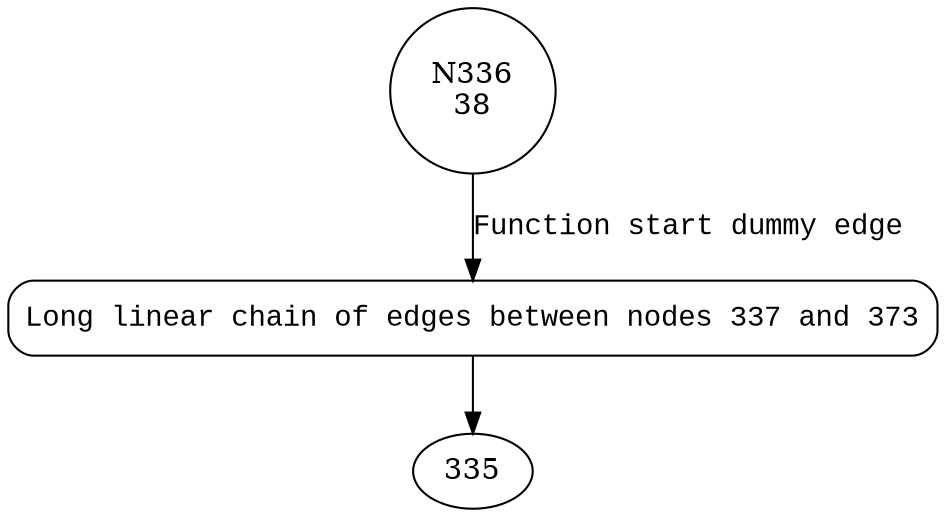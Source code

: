digraph __utac__exception__cf_handler_set {
336 [shape="circle" label="N336\n38"]
337 [shape="circle" label="N337\n37"]
337 [style="filled,bold" penwidth="1" fillcolor="white" fontname="Courier New" shape="Mrecord" label="Long linear chain of edges between nodes 337 and 373"]
337 -> 335[label=""]
336 -> 337 [label="Function start dummy edge" fontname="Courier New"]
}